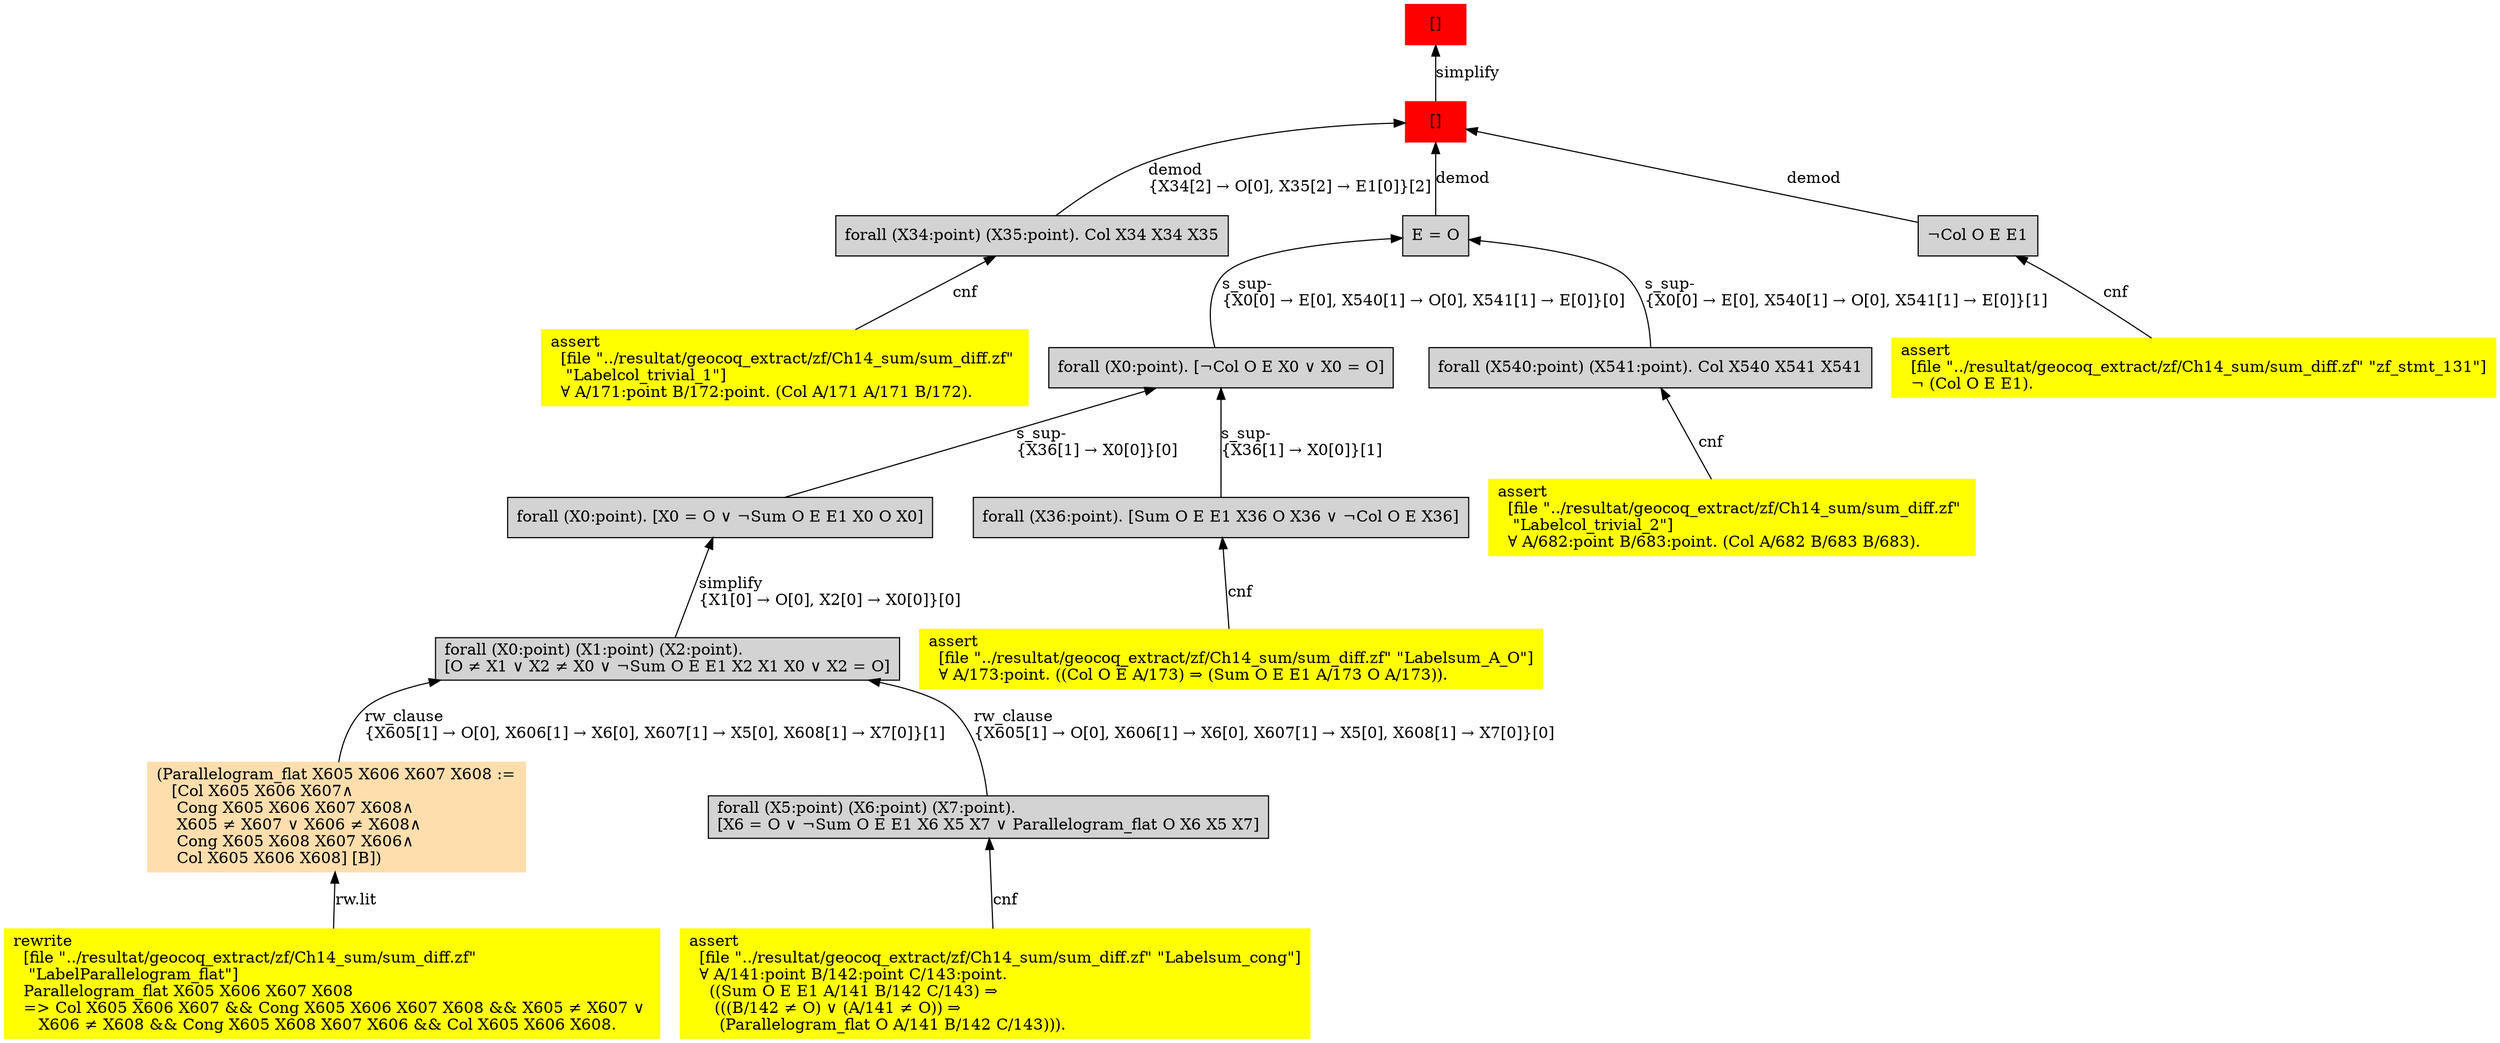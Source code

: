 digraph "unsat_graph" {
  vertex_0 [color=red, label="[]", shape=box, style=filled];
  vertex_0 -> vertex_1 [label="simplify", dir="back"];
  vertex_1 [color=red, label="[]", shape=box, style=filled];
  vertex_1 -> vertex_2 [label="demod\l\{X34[2] → O[0], X35[2] → E1[0]\}[2]\l", dir="back"];
  vertex_2 [shape=box, label="forall (X34:point) (X35:point). Col X34 X34 X35\l", style=filled];
  vertex_2 -> vertex_3 [label="cnf", dir="back"];
  vertex_3 [color=yellow, shape=box, label="assert\l  [file \"../resultat/geocoq_extract/zf/Ch14_sum/sum_diff.zf\" \l   \"Labelcol_trivial_1\"]\l  ∀ A/171:point B/172:point. (Col A/171 A/171 B/172).\l", style=filled];
  vertex_1 -> vertex_4 [label="demod", dir="back"];
  vertex_4 [shape=box, label="E = O\l", style=filled];
  vertex_4 -> vertex_5 [label="s_sup-\l\{X0[0] → E[0], X540[1] → O[0], X541[1] → E[0]\}[0]\l", dir="back"];
  vertex_5 [shape=box, label="forall (X0:point). [¬Col O E X0 ∨ X0 = O]\l", style=filled];
  vertex_5 -> vertex_6 [label="s_sup-\l\{X36[1] → X0[0]\}[0]\l", dir="back"];
  vertex_6 [shape=box, label="forall (X0:point). [X0 = O ∨ ¬Sum O E E1 X0 O X0]\l", style=filled];
  vertex_6 -> vertex_7 [label="simplify\l\{X1[0] → O[0], X2[0] → X0[0]\}[0]\l", dir="back"];
  vertex_7 [shape=box, label="forall (X0:point) (X1:point) (X2:point).\l[O ≠ X1 ∨ X2 ≠ X0 ∨ ¬Sum O E E1 X2 X1 X0 ∨ X2 = O]\l", style=filled];
  vertex_7 -> vertex_8 [label="rw_clause\l\{X605[1] → O[0], X606[1] → X6[0], X607[1] → X5[0], X608[1] → X7[0]\}[1]\l", dir="back"];
  vertex_8 [color=navajowhite, shape=box, label="(Parallelogram_flat X605 X606 X607 X608 :=\l   [Col X605 X606 X607∧\l    Cong X605 X606 X607 X608∧\l    X605 ≠ X607 ∨ X606 ≠ X608∧\l    Cong X605 X608 X607 X606∧\l    Col X605 X606 X608] [B])\l", style=filled];
  vertex_8 -> vertex_9 [label="rw.lit", dir="back"];
  vertex_9 [color=yellow, shape=box, label="rewrite\l  [file \"../resultat/geocoq_extract/zf/Ch14_sum/sum_diff.zf\" \l   \"LabelParallelogram_flat\"]\l  Parallelogram_flat X605 X606 X607 X608\l  =\> Col X605 X606 X607 && Cong X605 X606 X607 X608 && X605 ≠ X607 ∨ \l     X606 ≠ X608 && Cong X605 X608 X607 X606 && Col X605 X606 X608.\l", style=filled];
  vertex_7 -> vertex_10 [label="rw_clause\l\{X605[1] → O[0], X606[1] → X6[0], X607[1] → X5[0], X608[1] → X7[0]\}[0]\l", dir="back"];
  vertex_10 [shape=box, label="forall (X5:point) (X6:point) (X7:point).\l[X6 = O ∨ ¬Sum O E E1 X6 X5 X7 ∨ Parallelogram_flat O X6 X5 X7]\l", style=filled];
  vertex_10 -> vertex_11 [label="cnf", dir="back"];
  vertex_11 [color=yellow, shape=box, label="assert\l  [file \"../resultat/geocoq_extract/zf/Ch14_sum/sum_diff.zf\" \"Labelsum_cong\"]\l  ∀ A/141:point B/142:point C/143:point.\l    ((Sum O E E1 A/141 B/142 C/143) ⇒\l     (((B/142 ≠ O) ∨ (A/141 ≠ O)) ⇒\l      (Parallelogram_flat O A/141 B/142 C/143))).\l", style=filled];
  vertex_5 -> vertex_12 [label="s_sup-\l\{X36[1] → X0[0]\}[1]\l", dir="back"];
  vertex_12 [shape=box, label="forall (X36:point). [Sum O E E1 X36 O X36 ∨ ¬Col O E X36]\l", style=filled];
  vertex_12 -> vertex_13 [label="cnf", dir="back"];
  vertex_13 [color=yellow, shape=box, label="assert\l  [file \"../resultat/geocoq_extract/zf/Ch14_sum/sum_diff.zf\" \"Labelsum_A_O\"]\l  ∀ A/173:point. ((Col O E A/173) ⇒ (Sum O E E1 A/173 O A/173)).\l", style=filled];
  vertex_4 -> vertex_14 [label="s_sup-\l\{X0[0] → E[0], X540[1] → O[0], X541[1] → E[0]\}[1]\l", dir="back"];
  vertex_14 [shape=box, label="forall (X540:point) (X541:point). Col X540 X541 X541\l", style=filled];
  vertex_14 -> vertex_15 [label="cnf", dir="back"];
  vertex_15 [color=yellow, shape=box, label="assert\l  [file \"../resultat/geocoq_extract/zf/Ch14_sum/sum_diff.zf\" \l   \"Labelcol_trivial_2\"]\l  ∀ A/682:point B/683:point. (Col A/682 B/683 B/683).\l", style=filled];
  vertex_1 -> vertex_16 [label="demod", dir="back"];
  vertex_16 [shape=box, label="¬Col O E E1\l", style=filled];
  vertex_16 -> vertex_17 [label="cnf", dir="back"];
  vertex_17 [color=yellow, shape=box, label="assert\l  [file \"../resultat/geocoq_extract/zf/Ch14_sum/sum_diff.zf\" \"zf_stmt_131\"]\l  ¬ (Col O E E1).\l", style=filled];
  }


